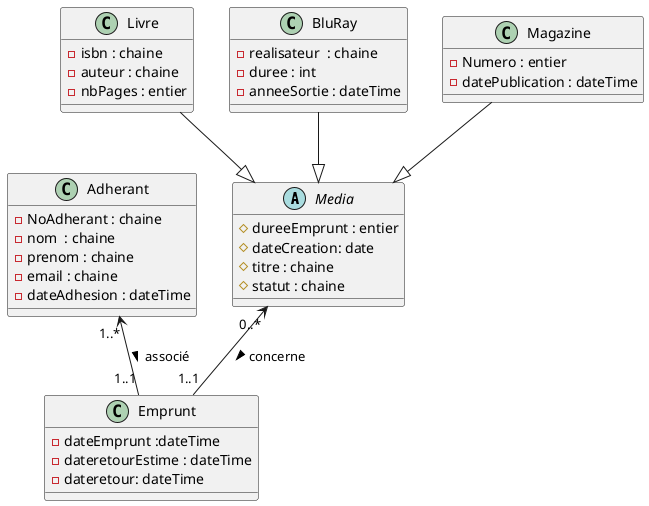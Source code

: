 @startuml
'https://plantuml.com/class-diagram
'skinparam classAttributeIconSize 0

Abstract Class Media {
#dureeEmprunt : entier
#dateCreation: date
#titre : chaine
#statut : chaine
}


Class Livre {
- isbn : chaine
- auteur : chaine
- nbPages : entier
}


Class BluRay {
- realisateur  : chaine
- duree : int
- anneeSortie : dateTime
}


Class Magazine {
- Numero : entier
- datePublication : dateTime
}

Class Adherant {
- NoAdherant : chaine
- nom  : chaine
- prenom : chaine
- email : chaine
- dateAdhesion : dateTime
}

Class Emprunt {
- dateEmprunt :dateTime
- dateretourEstime : dateTime
- dateretour: dateTime

}

Livre --|> Media
BluRay --|> Media
Magazine --|> Media
Adherant "1..*" <-- "1..1" Emprunt : associé >
Media "0..*" <-- "1..1" Emprunt : concerne >
@enduml



